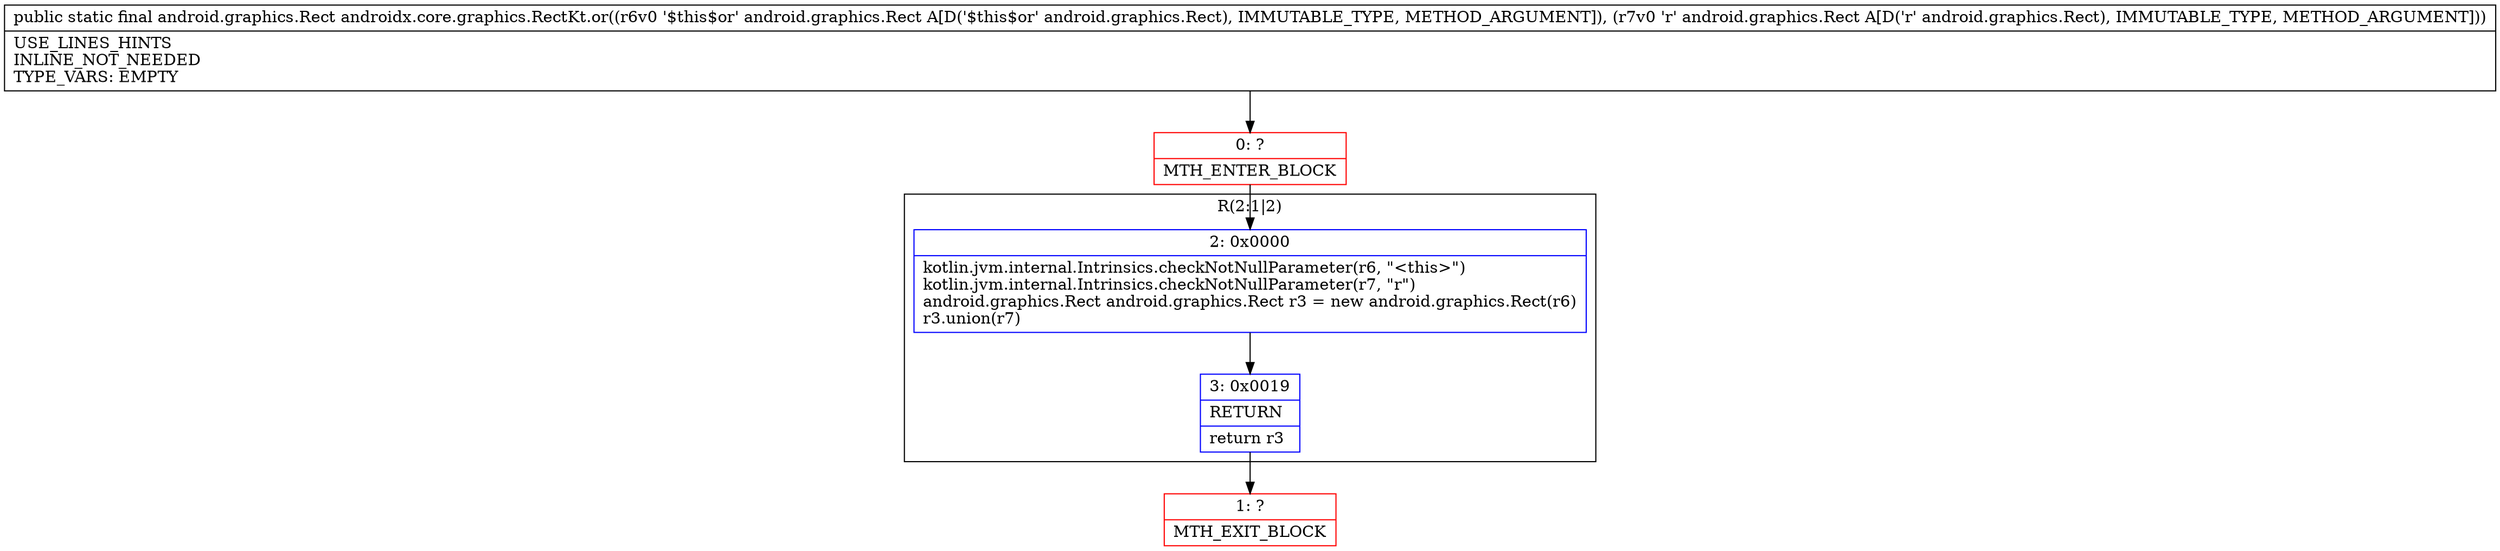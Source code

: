 digraph "CFG forandroidx.core.graphics.RectKt.or(Landroid\/graphics\/Rect;Landroid\/graphics\/Rect;)Landroid\/graphics\/Rect;" {
subgraph cluster_Region_1655335347 {
label = "R(2:1|2)";
node [shape=record,color=blue];
Node_2 [shape=record,label="{2\:\ 0x0000|kotlin.jvm.internal.Intrinsics.checkNotNullParameter(r6, \"\<this\>\")\lkotlin.jvm.internal.Intrinsics.checkNotNullParameter(r7, \"r\")\landroid.graphics.Rect android.graphics.Rect r3 = new android.graphics.Rect(r6)\lr3.union(r7)\l}"];
Node_3 [shape=record,label="{3\:\ 0x0019|RETURN\l|return r3\l}"];
}
Node_0 [shape=record,color=red,label="{0\:\ ?|MTH_ENTER_BLOCK\l}"];
Node_1 [shape=record,color=red,label="{1\:\ ?|MTH_EXIT_BLOCK\l}"];
MethodNode[shape=record,label="{public static final android.graphics.Rect androidx.core.graphics.RectKt.or((r6v0 '$this$or' android.graphics.Rect A[D('$this$or' android.graphics.Rect), IMMUTABLE_TYPE, METHOD_ARGUMENT]), (r7v0 'r' android.graphics.Rect A[D('r' android.graphics.Rect), IMMUTABLE_TYPE, METHOD_ARGUMENT]))  | USE_LINES_HINTS\lINLINE_NOT_NEEDED\lTYPE_VARS: EMPTY\l}"];
MethodNode -> Node_0;Node_2 -> Node_3;
Node_3 -> Node_1;
Node_0 -> Node_2;
}

